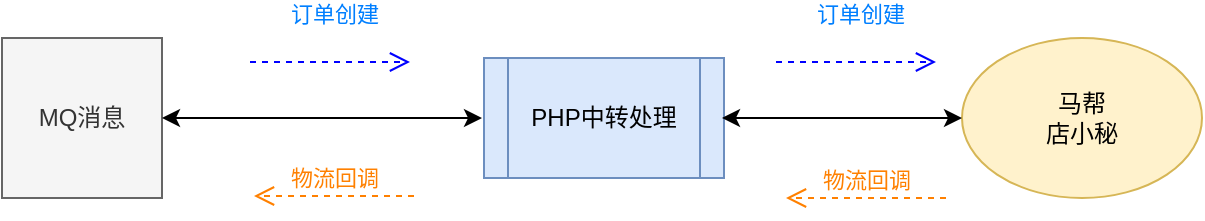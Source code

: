 <mxfile version="14.6.6" type="github">
  <diagram id="RouKwzfxXNToQLrUlVNL" name="Page-1">
    <mxGraphModel dx="1038" dy="548" grid="1" gridSize="10" guides="1" tooltips="1" connect="1" arrows="1" fold="1" page="1" pageScale="1" pageWidth="827" pageHeight="1169" math="0" shadow="0">
      <root>
        <mxCell id="0" />
        <mxCell id="1" parent="0" />
        <mxCell id="mBJ9Ztf5EjoHS6MEo9wN-1" value="PHP中转处理" style="shape=process;whiteSpace=wrap;html=1;backgroundOutline=1;fillColor=#dae8fc;strokeColor=#6c8ebf;" vertex="1" parent="1">
          <mxGeometry x="360" y="210" width="120" height="60" as="geometry" />
        </mxCell>
        <mxCell id="mBJ9Ztf5EjoHS6MEo9wN-4" value="MQ消息" style="whiteSpace=wrap;html=1;aspect=fixed;fillColor=#f5f5f5;strokeColor=#666666;fontColor=#333333;" vertex="1" parent="1">
          <mxGeometry x="119" y="200" width="80" height="80" as="geometry" />
        </mxCell>
        <mxCell id="mBJ9Ztf5EjoHS6MEo9wN-9" value="马帮&lt;br&gt;店小秘" style="ellipse;whiteSpace=wrap;html=1;fillColor=#fff2cc;strokeColor=#d6b656;" vertex="1" parent="1">
          <mxGeometry x="599" y="200" width="120" height="80" as="geometry" />
        </mxCell>
        <mxCell id="mBJ9Ztf5EjoHS6MEo9wN-19" value="" style="endArrow=classic;startArrow=classic;html=1;exitX=0;exitY=0.5;exitDx=0;exitDy=0;" edge="1" parent="1" source="mBJ9Ztf5EjoHS6MEo9wN-9">
          <mxGeometry width="50" height="50" relative="1" as="geometry">
            <mxPoint x="429" y="290" as="sourcePoint" />
            <mxPoint x="479" y="240" as="targetPoint" />
          </mxGeometry>
        </mxCell>
        <mxCell id="mBJ9Ztf5EjoHS6MEo9wN-20" value="" style="endArrow=classic;startArrow=classic;html=1;exitX=1;exitY=0.5;exitDx=0;exitDy=0;" edge="1" parent="1" source="mBJ9Ztf5EjoHS6MEo9wN-4">
          <mxGeometry width="50" height="50" relative="1" as="geometry">
            <mxPoint x="429" y="290" as="sourcePoint" />
            <mxPoint x="359" y="240" as="targetPoint" />
          </mxGeometry>
        </mxCell>
        <mxCell id="mBJ9Ztf5EjoHS6MEo9wN-30" value="&lt;font color=&quot;#ff8000&quot;&gt;物流回调&lt;/font&gt;" style="html=1;verticalAlign=bottom;endArrow=open;dashed=1;endSize=8;strokeColor=#FF8000;" edge="1" parent="1">
          <mxGeometry relative="1" as="geometry">
            <mxPoint x="325" y="279" as="sourcePoint" />
            <mxPoint x="245" y="279" as="targetPoint" />
          </mxGeometry>
        </mxCell>
        <mxCell id="mBJ9Ztf5EjoHS6MEo9wN-32" value="&lt;font color=&quot;#ff8000&quot;&gt;物流回调&lt;/font&gt;" style="html=1;verticalAlign=bottom;endArrow=open;dashed=1;endSize=8;strokeColor=#FF8000;" edge="1" parent="1">
          <mxGeometry relative="1" as="geometry">
            <mxPoint x="591" y="280" as="sourcePoint" />
            <mxPoint x="511" y="280" as="targetPoint" />
          </mxGeometry>
        </mxCell>
        <mxCell id="mBJ9Ztf5EjoHS6MEo9wN-33" value="&lt;font color=&quot;#007fff&quot;&gt;订单创建&lt;/font&gt;" style="html=1;verticalAlign=bottom;endArrow=open;dashed=1;endSize=8;fillColor=#f5f5f5;strokeColor=#0000FF;" edge="1" parent="1">
          <mxGeometry x="0.05" y="15" relative="1" as="geometry">
            <mxPoint x="243" y="212" as="sourcePoint" />
            <mxPoint x="323" y="212" as="targetPoint" />
            <mxPoint as="offset" />
          </mxGeometry>
        </mxCell>
        <mxCell id="mBJ9Ztf5EjoHS6MEo9wN-35" value="&lt;font color=&quot;#007fff&quot;&gt;订单创建&lt;/font&gt;" style="html=1;verticalAlign=bottom;endArrow=open;dashed=1;endSize=8;fillColor=#f5f5f5;strokeColor=#0000FF;" edge="1" parent="1">
          <mxGeometry x="0.05" y="15" relative="1" as="geometry">
            <mxPoint x="506" y="212" as="sourcePoint" />
            <mxPoint x="586" y="212" as="targetPoint" />
            <mxPoint as="offset" />
          </mxGeometry>
        </mxCell>
      </root>
    </mxGraphModel>
  </diagram>
</mxfile>
